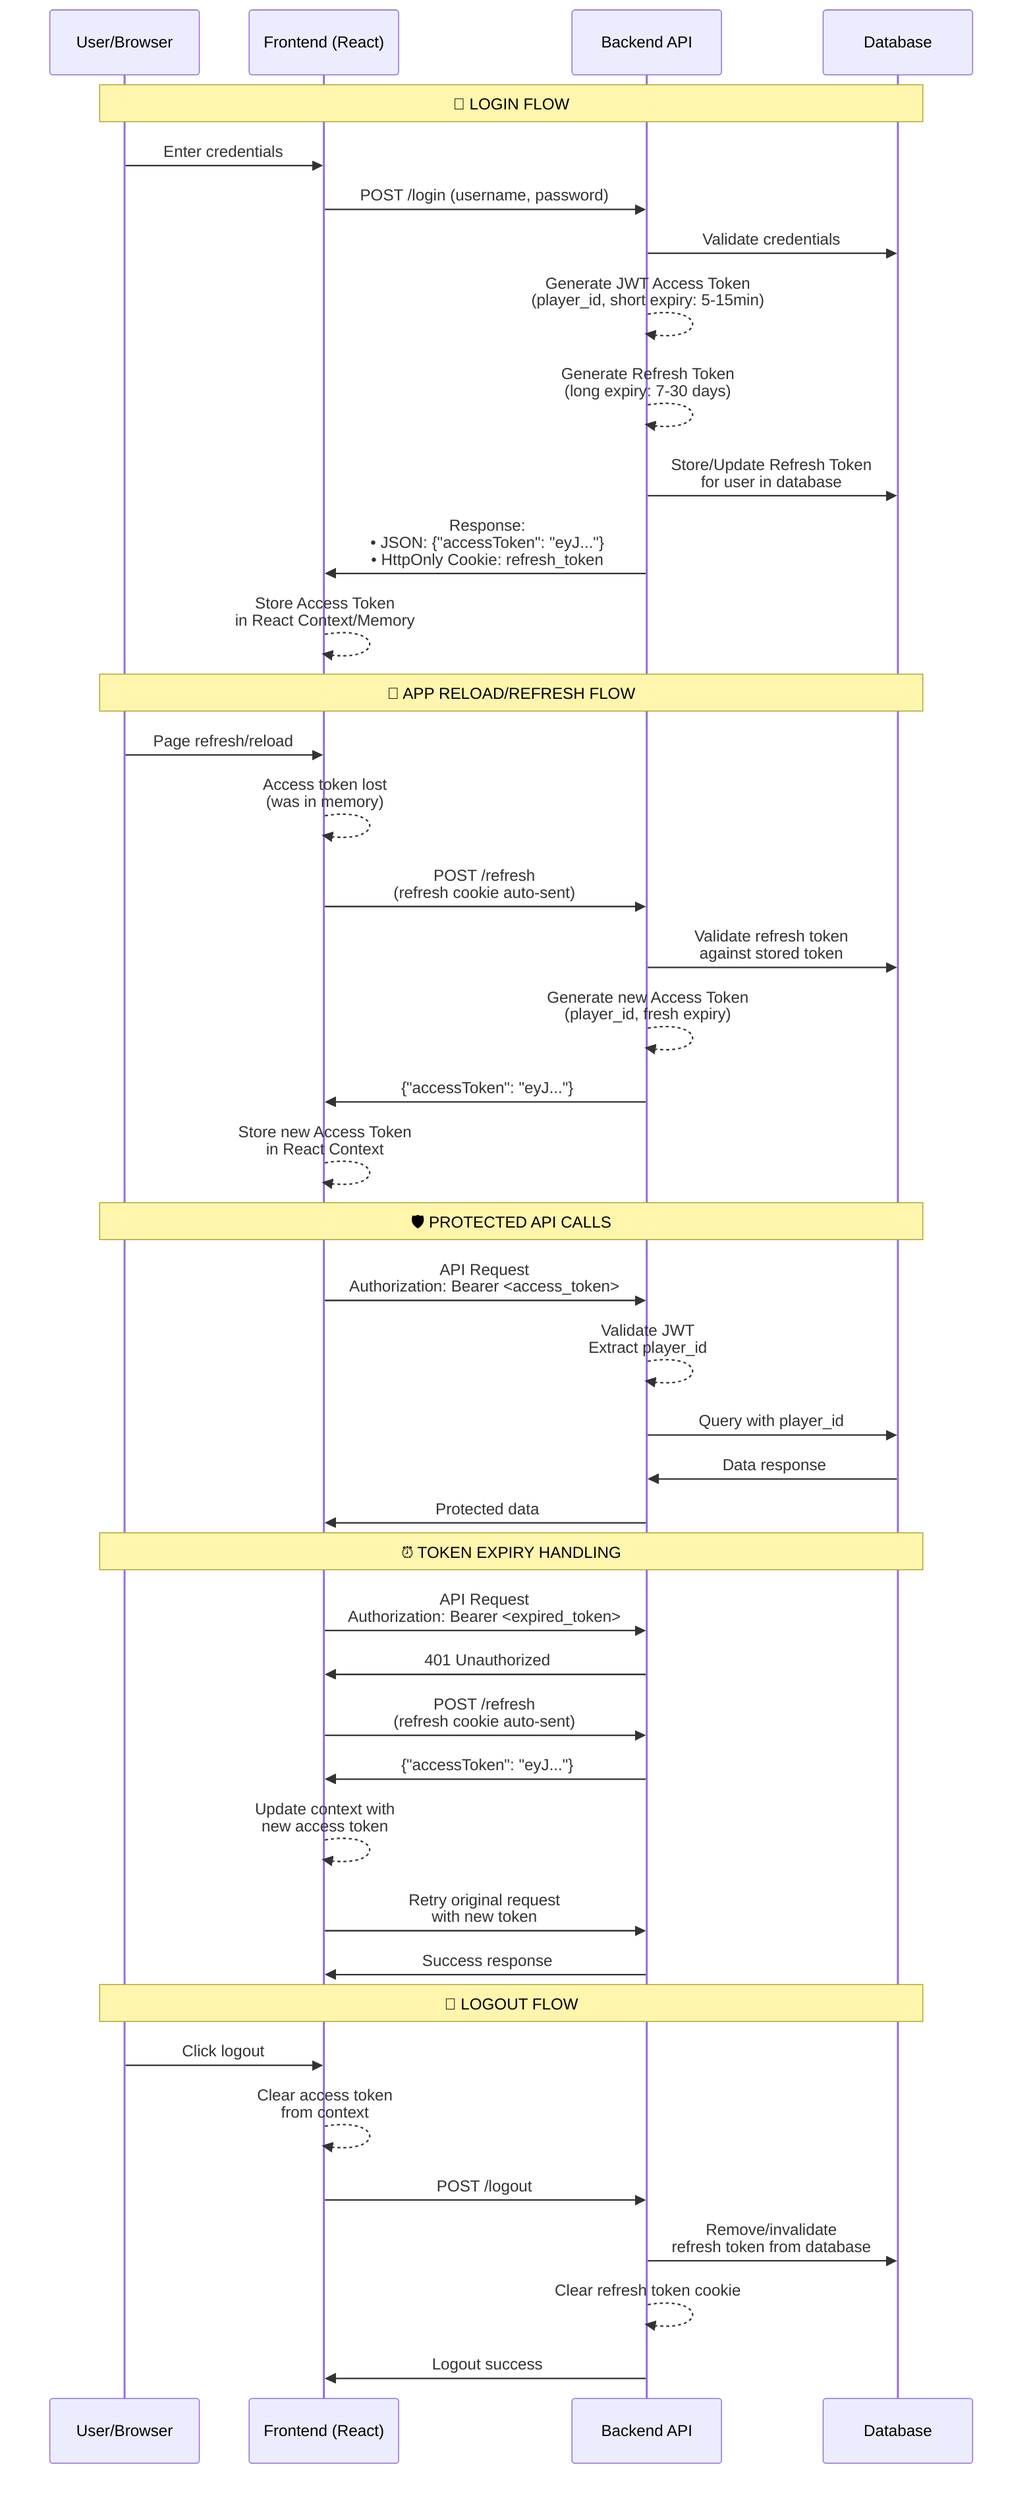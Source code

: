 sequenceDiagram
    participant U as User/Browser
    participant F as Frontend (React)
    participant B as Backend API
    participant DB as Database

    Note over U,DB: 🔐 LOGIN FLOW
    U->>F: Enter credentials
    F->>B: POST /login (username, password)
    B->>DB: Validate credentials
    B-->>B: Generate JWT Access Token<br/>(player_id, short expiry: 5-15min)
    B-->>B: Generate Refresh Token<br/>(long expiry: 7-30 days)
    B->>DB: Store/Update Refresh Token<br/>for user in database
    B->>F: Response:<br/>• JSON: {"accessToken": "eyJ..."}<br/>• HttpOnly Cookie: refresh_token
    F-->>F: Store Access Token<br/>in React Context/Memory
    
    Note over U,DB: 🔄 APP RELOAD/REFRESH FLOW
    U->>F: Page refresh/reload
    F-->>F: Access token lost<br/>(was in memory)
    F->>B: POST /refresh<br/>(refresh cookie auto-sent)
    B->>DB: Validate refresh token<br/>against stored token
    B-->>B: Generate new Access Token<br/>(player_id, fresh expiry)
    B->>F: {"accessToken": "eyJ..."}
    F-->>F: Store new Access Token<br/>in React Context

    Note over U,DB: 🛡️ PROTECTED API CALLS
    F->>B: API Request<br/>Authorization: Bearer <access_token>
    B-->>B: Validate JWT<br/>Extract player_id
    B->>DB: Query with player_id
    DB->>B: Data response
    B->>F: Protected data

    Note over U,DB: ⏰ TOKEN EXPIRY HANDLING
    F->>B: API Request<br/>Authorization: Bearer <expired_token>
    B->>F: 401 Unauthorized
    F->>B: POST /refresh<br/>(refresh cookie auto-sent)
    B->>F: {"accessToken": "eyJ..."}
    F-->>F: Update context with<br/>new access token
    F->>B: Retry original request<br/>with new token
    B->>F: Success response

    Note over U,DB: 🚪 LOGOUT FLOW
    U->>F: Click logout
    F-->>F: Clear access token<br/>from context
    F->>B: POST /logout
    B->>DB: Remove/invalidate<br/>refresh token from database
    B-->>B: Clear refresh token cookie
    B->>F: Logout success